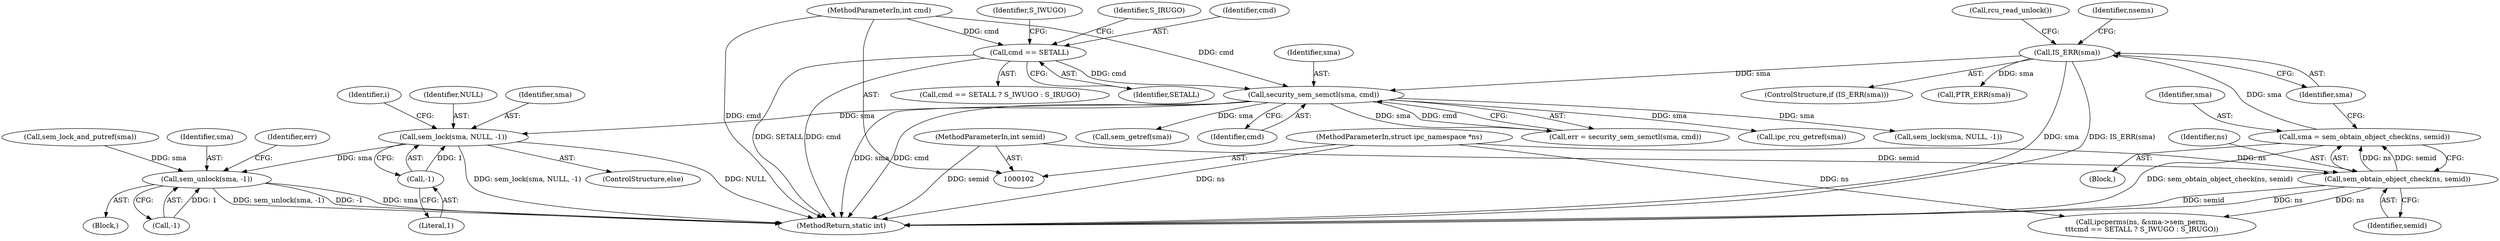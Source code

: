 digraph "0_linux_6062a8dc0517bce23e3c2f7d2fea5e22411269a3_12@pointer" {
"1000228" [label="(Call,sem_lock(sma, NULL, -1))"];
"1000163" [label="(Call,security_sem_semctl(sma, cmd))"];
"1000129" [label="(Call,IS_ERR(sma))"];
"1000123" [label="(Call,sma = sem_obtain_object_check(ns, semid))"];
"1000125" [label="(Call,sem_obtain_object_check(ns, semid))"];
"1000103" [label="(MethodParameterIn,struct ipc_namespace *ns)"];
"1000104" [label="(MethodParameterIn,int semid)"];
"1000153" [label="(Call,cmd == SETALL)"];
"1000106" [label="(MethodParameterIn,int cmd)"];
"1000231" [label="(Call,-1)"];
"1000255" [label="(Call,sem_unlock(sma, -1))"];
"1000209" [label="(Call,sem_lock_and_putref(sma))"];
"1000227" [label="(ControlStructure,else)"];
"1000255" [label="(Call,sem_unlock(sma, -1))"];
"1000190" [label="(Call,sem_getref(sma))"];
"1000161" [label="(Call,err = security_sem_semctl(sma, cmd))"];
"1000124" [label="(Identifier,sma)"];
"1000156" [label="(Identifier,S_IWUGO)"];
"1000128" [label="(ControlStructure,if (IS_ERR(sma)))"];
"1000137" [label="(Identifier,nsems)"];
"1000134" [label="(Call,PTR_ERR(sma))"];
"1000123" [label="(Call,sma = sem_obtain_object_check(ns, semid))"];
"1000125" [label="(Call,sem_obtain_object_check(ns, semid))"];
"1000152" [label="(Call,cmd == SETALL ? S_IWUGO : S_IRUGO)"];
"1000155" [label="(Identifier,SETALL)"];
"1000164" [label="(Identifier,sma)"];
"1000230" [label="(Identifier,NULL)"];
"1000257" [label="(Call,-1)"];
"1000256" [label="(Identifier,sma)"];
"1000129" [label="(Call,IS_ERR(sma))"];
"1000157" [label="(Identifier,S_IRUGO)"];
"1000108" [label="(Block,)"];
"1000127" [label="(Identifier,semid)"];
"1000510" [label="(MethodReturn,static int)"];
"1000130" [label="(Identifier,sma)"];
"1000229" [label="(Identifier,sma)"];
"1000281" [label="(Call,ipc_rcu_getref(sma))"];
"1000126" [label="(Identifier,ns)"];
"1000103" [label="(MethodParameterIn,struct ipc_namespace *ns)"];
"1000146" [label="(Call,ipcperms(ns, &sma->sem_perm,\n\t\t\tcmd == SETALL ? S_IWUGO : S_IRUGO))"];
"1000106" [label="(MethodParameterIn,int cmd)"];
"1000235" [label="(Identifier,i)"];
"1000231" [label="(Call,-1)"];
"1000260" [label="(Identifier,err)"];
"1000228" [label="(Call,sem_lock(sma, NULL, -1))"];
"1000163" [label="(Call,security_sem_semctl(sma, cmd))"];
"1000153" [label="(Call,cmd == SETALL)"];
"1000132" [label="(Call,rcu_read_unlock())"];
"1000232" [label="(Literal,1)"];
"1000154" [label="(Identifier,cmd)"];
"1000444" [label="(Call,sem_lock(sma, NULL, -1))"];
"1000179" [label="(Block,)"];
"1000104" [label="(MethodParameterIn,int semid)"];
"1000165" [label="(Identifier,cmd)"];
"1000228" -> "1000227"  [label="AST: "];
"1000228" -> "1000231"  [label="CFG: "];
"1000229" -> "1000228"  [label="AST: "];
"1000230" -> "1000228"  [label="AST: "];
"1000231" -> "1000228"  [label="AST: "];
"1000235" -> "1000228"  [label="CFG: "];
"1000228" -> "1000510"  [label="DDG: sem_lock(sma, NULL, -1)"];
"1000228" -> "1000510"  [label="DDG: NULL"];
"1000163" -> "1000228"  [label="DDG: sma"];
"1000231" -> "1000228"  [label="DDG: 1"];
"1000228" -> "1000255"  [label="DDG: sma"];
"1000163" -> "1000161"  [label="AST: "];
"1000163" -> "1000165"  [label="CFG: "];
"1000164" -> "1000163"  [label="AST: "];
"1000165" -> "1000163"  [label="AST: "];
"1000161" -> "1000163"  [label="CFG: "];
"1000163" -> "1000510"  [label="DDG: sma"];
"1000163" -> "1000510"  [label="DDG: cmd"];
"1000163" -> "1000161"  [label="DDG: sma"];
"1000163" -> "1000161"  [label="DDG: cmd"];
"1000129" -> "1000163"  [label="DDG: sma"];
"1000153" -> "1000163"  [label="DDG: cmd"];
"1000106" -> "1000163"  [label="DDG: cmd"];
"1000163" -> "1000190"  [label="DDG: sma"];
"1000163" -> "1000281"  [label="DDG: sma"];
"1000163" -> "1000444"  [label="DDG: sma"];
"1000129" -> "1000128"  [label="AST: "];
"1000129" -> "1000130"  [label="CFG: "];
"1000130" -> "1000129"  [label="AST: "];
"1000132" -> "1000129"  [label="CFG: "];
"1000137" -> "1000129"  [label="CFG: "];
"1000129" -> "1000510"  [label="DDG: sma"];
"1000129" -> "1000510"  [label="DDG: IS_ERR(sma)"];
"1000123" -> "1000129"  [label="DDG: sma"];
"1000129" -> "1000134"  [label="DDG: sma"];
"1000123" -> "1000108"  [label="AST: "];
"1000123" -> "1000125"  [label="CFG: "];
"1000124" -> "1000123"  [label="AST: "];
"1000125" -> "1000123"  [label="AST: "];
"1000130" -> "1000123"  [label="CFG: "];
"1000123" -> "1000510"  [label="DDG: sem_obtain_object_check(ns, semid)"];
"1000125" -> "1000123"  [label="DDG: ns"];
"1000125" -> "1000123"  [label="DDG: semid"];
"1000125" -> "1000127"  [label="CFG: "];
"1000126" -> "1000125"  [label="AST: "];
"1000127" -> "1000125"  [label="AST: "];
"1000125" -> "1000510"  [label="DDG: ns"];
"1000125" -> "1000510"  [label="DDG: semid"];
"1000103" -> "1000125"  [label="DDG: ns"];
"1000104" -> "1000125"  [label="DDG: semid"];
"1000125" -> "1000146"  [label="DDG: ns"];
"1000103" -> "1000102"  [label="AST: "];
"1000103" -> "1000510"  [label="DDG: ns"];
"1000103" -> "1000146"  [label="DDG: ns"];
"1000104" -> "1000102"  [label="AST: "];
"1000104" -> "1000510"  [label="DDG: semid"];
"1000153" -> "1000152"  [label="AST: "];
"1000153" -> "1000155"  [label="CFG: "];
"1000154" -> "1000153"  [label="AST: "];
"1000155" -> "1000153"  [label="AST: "];
"1000156" -> "1000153"  [label="CFG: "];
"1000157" -> "1000153"  [label="CFG: "];
"1000153" -> "1000510"  [label="DDG: SETALL"];
"1000153" -> "1000510"  [label="DDG: cmd"];
"1000106" -> "1000153"  [label="DDG: cmd"];
"1000106" -> "1000102"  [label="AST: "];
"1000106" -> "1000510"  [label="DDG: cmd"];
"1000231" -> "1000232"  [label="CFG: "];
"1000232" -> "1000231"  [label="AST: "];
"1000255" -> "1000179"  [label="AST: "];
"1000255" -> "1000257"  [label="CFG: "];
"1000256" -> "1000255"  [label="AST: "];
"1000257" -> "1000255"  [label="AST: "];
"1000260" -> "1000255"  [label="CFG: "];
"1000255" -> "1000510"  [label="DDG: sem_unlock(sma, -1)"];
"1000255" -> "1000510"  [label="DDG: -1"];
"1000255" -> "1000510"  [label="DDG: sma"];
"1000209" -> "1000255"  [label="DDG: sma"];
"1000257" -> "1000255"  [label="DDG: 1"];
}
